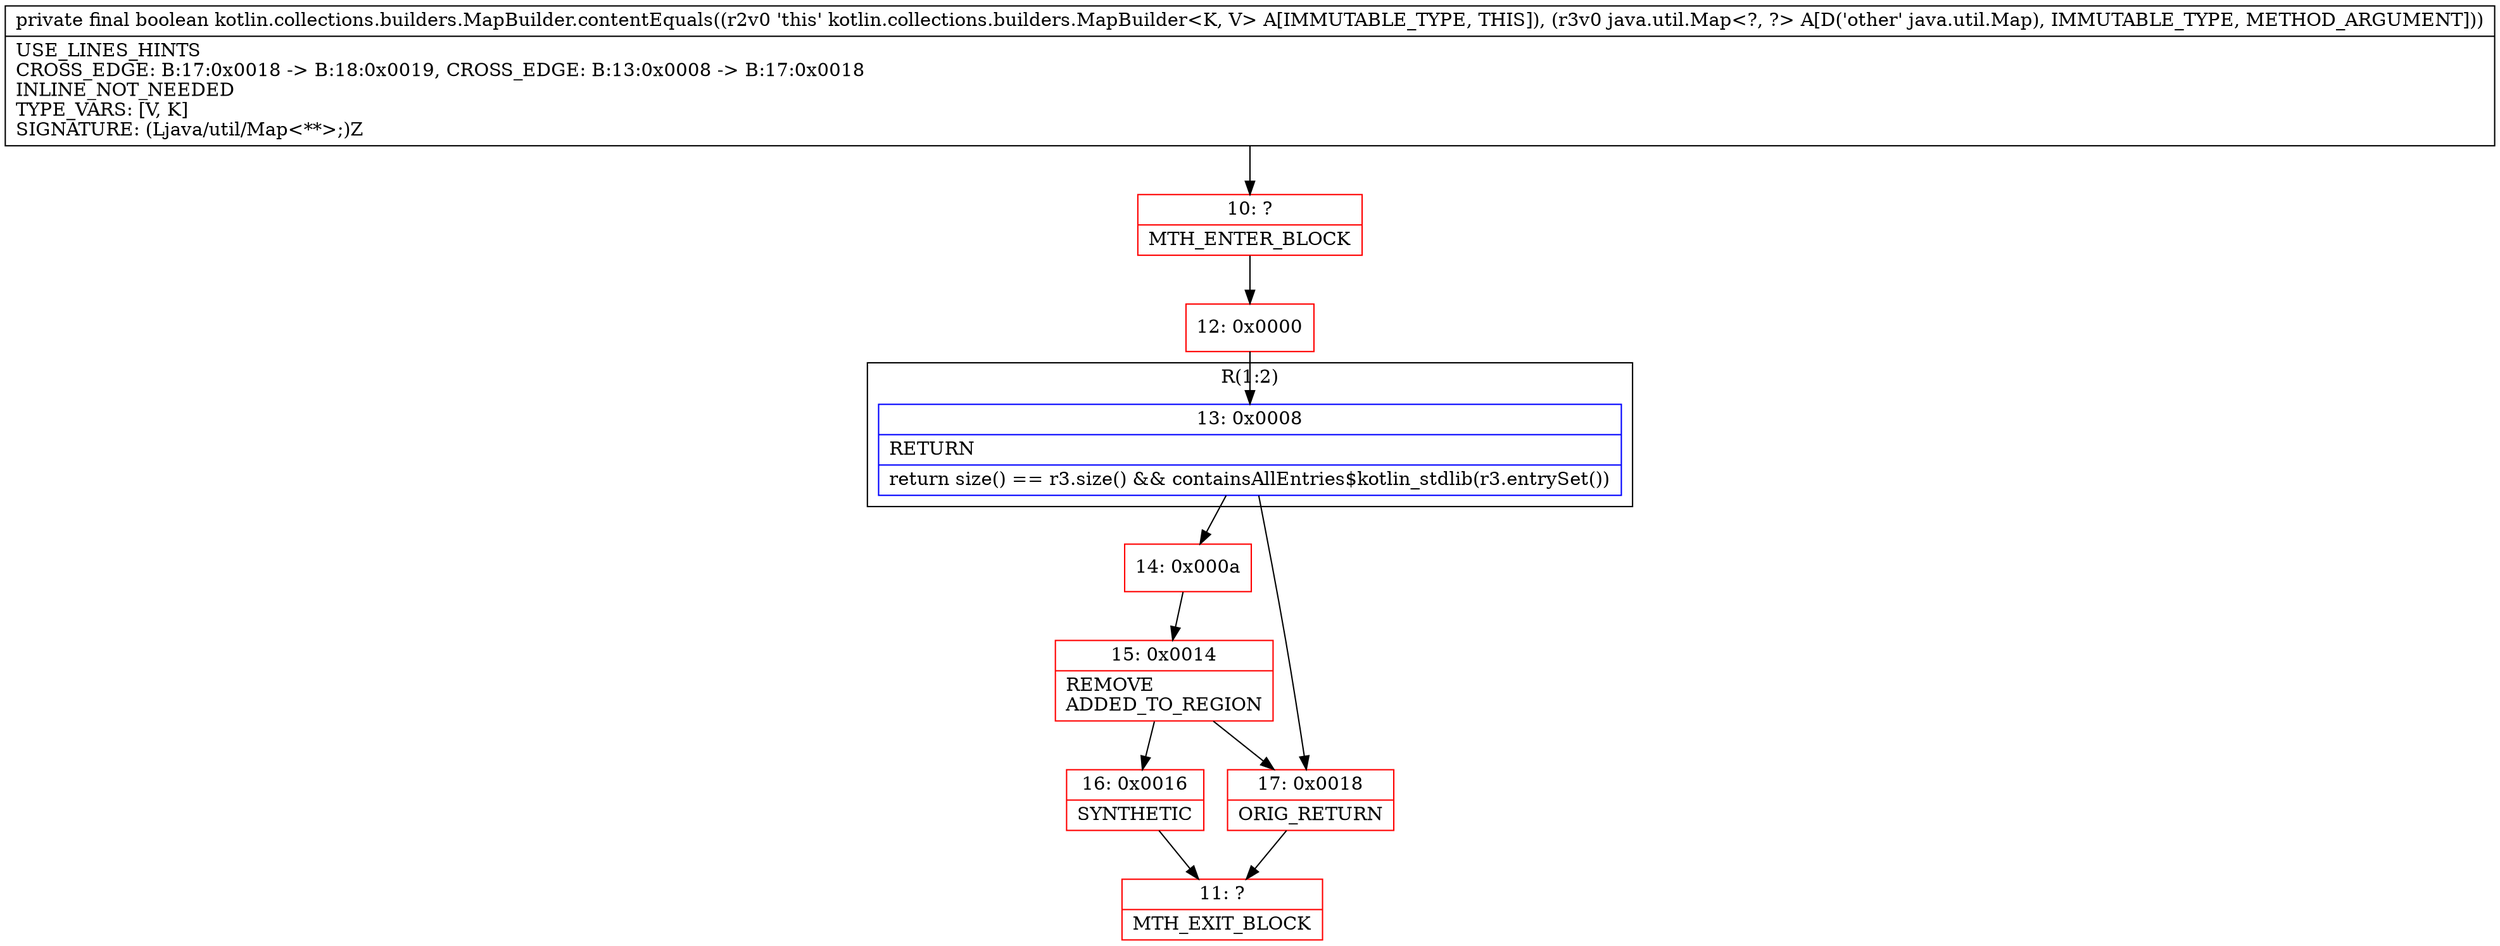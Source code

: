 digraph "CFG forkotlin.collections.builders.MapBuilder.contentEquals(Ljava\/util\/Map;)Z" {
subgraph cluster_Region_1799436931 {
label = "R(1:2)";
node [shape=record,color=blue];
Node_13 [shape=record,label="{13\:\ 0x0008|RETURN\l|return size() == r3.size() && containsAllEntries$kotlin_stdlib(r3.entrySet())\l}"];
}
Node_10 [shape=record,color=red,label="{10\:\ ?|MTH_ENTER_BLOCK\l}"];
Node_12 [shape=record,color=red,label="{12\:\ 0x0000}"];
Node_14 [shape=record,color=red,label="{14\:\ 0x000a}"];
Node_15 [shape=record,color=red,label="{15\:\ 0x0014|REMOVE\lADDED_TO_REGION\l}"];
Node_16 [shape=record,color=red,label="{16\:\ 0x0016|SYNTHETIC\l}"];
Node_11 [shape=record,color=red,label="{11\:\ ?|MTH_EXIT_BLOCK\l}"];
Node_17 [shape=record,color=red,label="{17\:\ 0x0018|ORIG_RETURN\l}"];
MethodNode[shape=record,label="{private final boolean kotlin.collections.builders.MapBuilder.contentEquals((r2v0 'this' kotlin.collections.builders.MapBuilder\<K, V\> A[IMMUTABLE_TYPE, THIS]), (r3v0 java.util.Map\<?, ?\> A[D('other' java.util.Map), IMMUTABLE_TYPE, METHOD_ARGUMENT]))  | USE_LINES_HINTS\lCROSS_EDGE: B:17:0x0018 \-\> B:18:0x0019, CROSS_EDGE: B:13:0x0008 \-\> B:17:0x0018\lINLINE_NOT_NEEDED\lTYPE_VARS: [V, K]\lSIGNATURE: (Ljava\/util\/Map\<**\>;)Z\l}"];
MethodNode -> Node_10;Node_13 -> Node_14;
Node_13 -> Node_17;
Node_10 -> Node_12;
Node_12 -> Node_13;
Node_14 -> Node_15;
Node_15 -> Node_16;
Node_15 -> Node_17;
Node_16 -> Node_11;
Node_17 -> Node_11;
}

